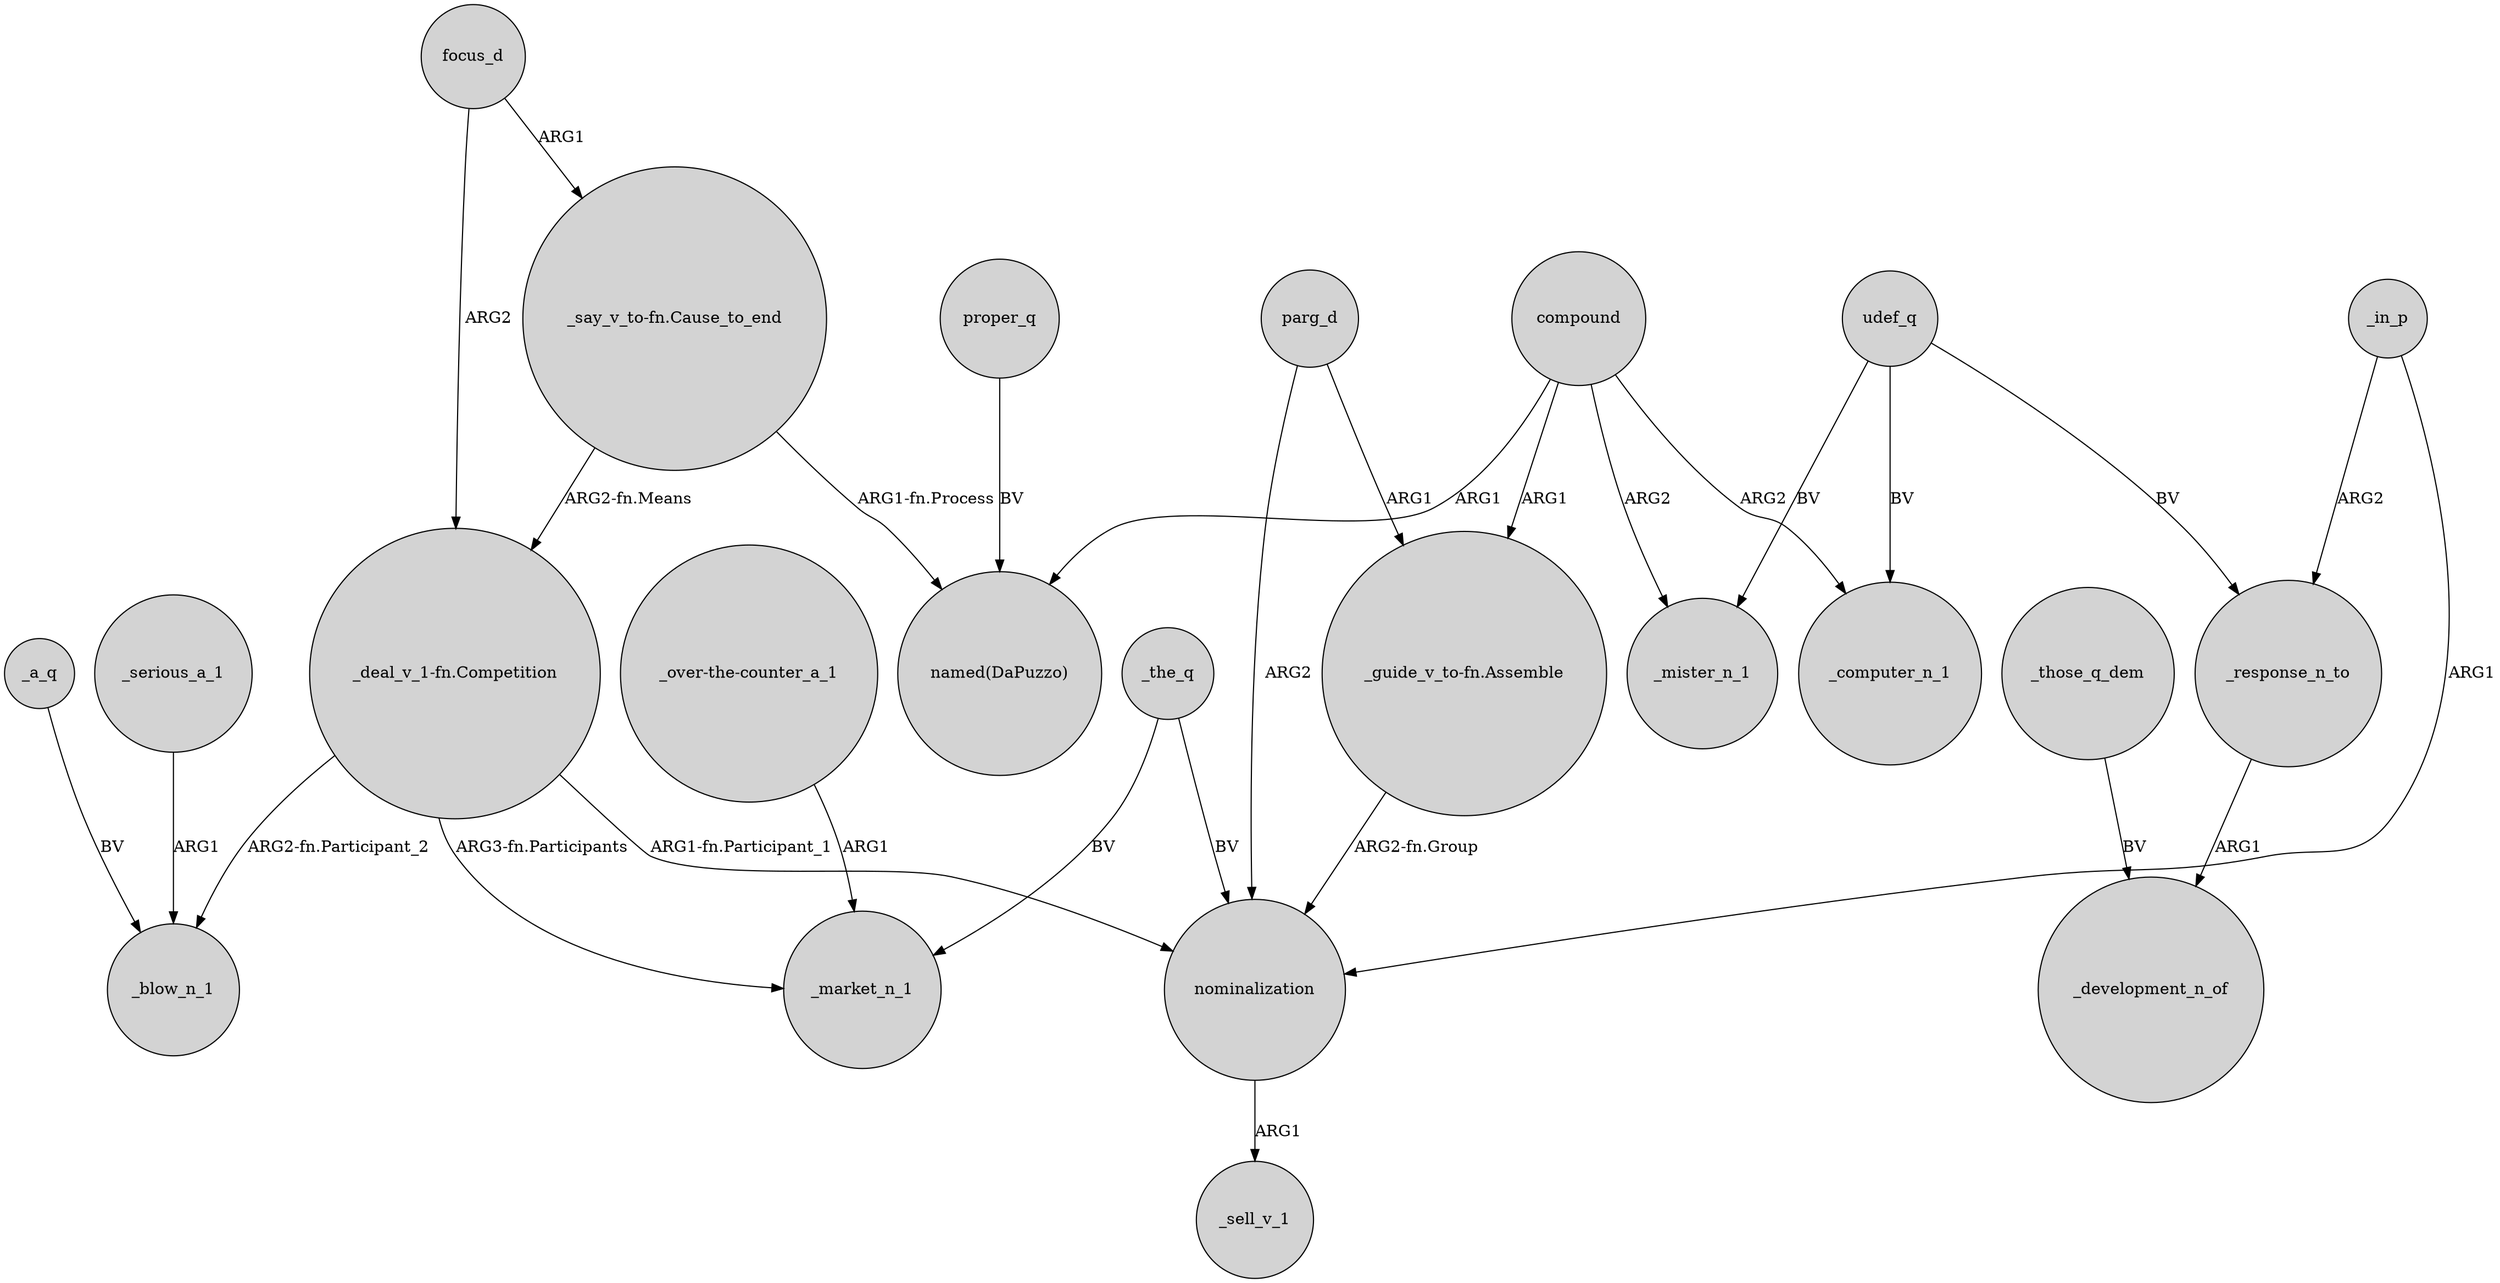 digraph {
	node [shape=circle style=filled]
	"_deal_v_1-fn.Competition" -> _blow_n_1 [label="ARG2-fn.Participant_2"]
	_the_q -> nominalization [label=BV]
	compound -> _mister_n_1 [label=ARG2]
	_in_p -> nominalization [label=ARG1]
	focus_d -> "_say_v_to-fn.Cause_to_end" [label=ARG1]
	"_deal_v_1-fn.Competition" -> nominalization [label="ARG1-fn.Participant_1"]
	compound -> _computer_n_1 [label=ARG2]
	compound -> "named(DaPuzzo)" [label=ARG1]
	_those_q_dem -> _development_n_of [label=BV]
	udef_q -> _mister_n_1 [label=BV]
	_the_q -> _market_n_1 [label=BV]
	_a_q -> _blow_n_1 [label=BV]
	"_guide_v_to-fn.Assemble" -> nominalization [label="ARG2-fn.Group"]
	_response_n_to -> _development_n_of [label=ARG1]
	"_over-the-counter_a_1" -> _market_n_1 [label=ARG1]
	udef_q -> _computer_n_1 [label=BV]
	"_deal_v_1-fn.Competition" -> _market_n_1 [label="ARG3-fn.Participants"]
	parg_d -> "_guide_v_to-fn.Assemble" [label=ARG1]
	nominalization -> _sell_v_1 [label=ARG1]
	"_say_v_to-fn.Cause_to_end" -> "named(DaPuzzo)" [label="ARG1-fn.Process"]
	compound -> "_guide_v_to-fn.Assemble" [label=ARG1]
	udef_q -> _response_n_to [label=BV]
	_serious_a_1 -> _blow_n_1 [label=ARG1]
	focus_d -> "_deal_v_1-fn.Competition" [label=ARG2]
	"_say_v_to-fn.Cause_to_end" -> "_deal_v_1-fn.Competition" [label="ARG2-fn.Means"]
	_in_p -> _response_n_to [label=ARG2]
	proper_q -> "named(DaPuzzo)" [label=BV]
	parg_d -> nominalization [label=ARG2]
}
